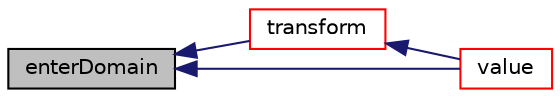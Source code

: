 digraph "enterDomain"
{
  bgcolor="transparent";
  edge [fontname="Helvetica",fontsize="10",labelfontname="Helvetica",labelfontsize="10"];
  node [fontname="Helvetica",fontsize="10",shape=record];
  rankdir="LR";
  Node1 [label="enterDomain",height=0.2,width=0.4,color="black", fillcolor="grey75", style="filled", fontcolor="black"];
  Node1 -> Node2 [dir="back",color="midnightblue",fontsize="10",style="solid",fontname="Helvetica"];
  Node2 [label="transform",height=0.2,width=0.4,color="red",URL="$a02355.html#a1d0884150bd9803c4d28ebaecce97692",tooltip="Apply rotation matrix to any coordinates. "];
  Node2 -> Node3 [dir="back",color="midnightblue",fontsize="10",style="solid",fontname="Helvetica"];
  Node3 [label="value",height=0.2,width=0.4,color="red",URL="$a02355.html#a0e828b77f1a98d821785957638b0d070",tooltip="Return value. "];
  Node1 -> Node3 [dir="back",color="midnightblue",fontsize="10",style="solid",fontname="Helvetica"];
}
